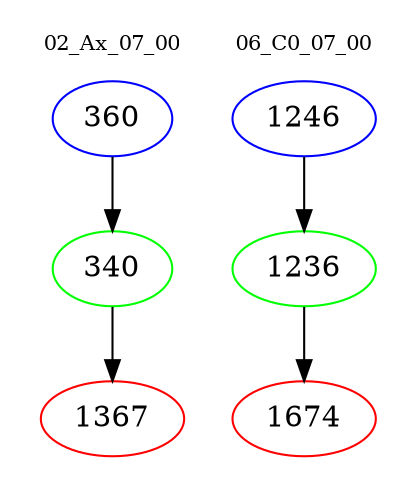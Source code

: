 digraph{
subgraph cluster_0 {
color = white
label = "02_Ax_07_00";
fontsize=10;
T0_360 [label="360", color="blue"]
T0_360 -> T0_340 [color="black"]
T0_340 [label="340", color="green"]
T0_340 -> T0_1367 [color="black"]
T0_1367 [label="1367", color="red"]
}
subgraph cluster_1 {
color = white
label = "06_C0_07_00";
fontsize=10;
T1_1246 [label="1246", color="blue"]
T1_1246 -> T1_1236 [color="black"]
T1_1236 [label="1236", color="green"]
T1_1236 -> T1_1674 [color="black"]
T1_1674 [label="1674", color="red"]
}
}

